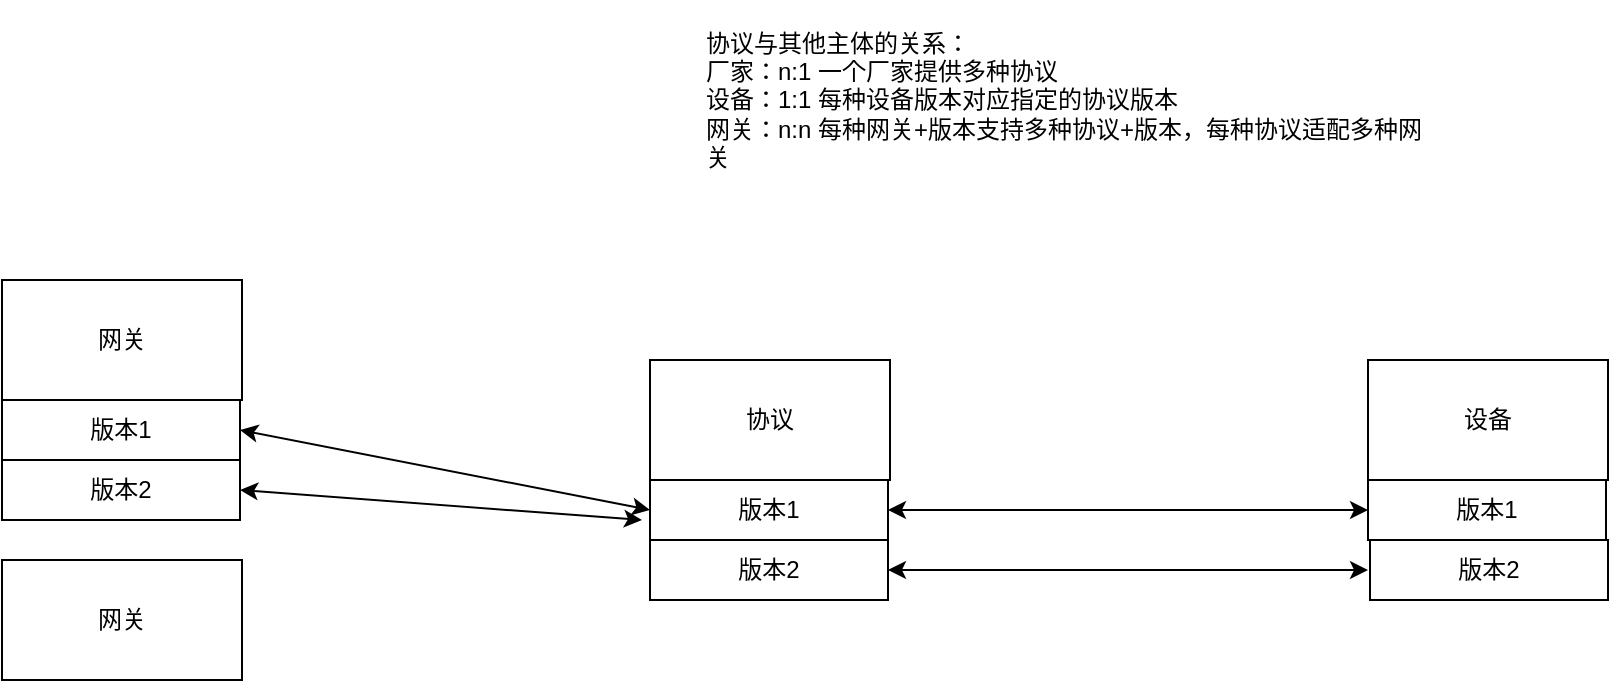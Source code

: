 <mxfile version="21.0.10" type="github">
  <diagram name="第 1 页" id="QWs2OUtahTp_4iVBiYvr">
    <mxGraphModel dx="1674" dy="788" grid="1" gridSize="10" guides="1" tooltips="1" connect="1" arrows="1" fold="1" page="1" pageScale="1" pageWidth="827" pageHeight="1169" math="0" shadow="0">
      <root>
        <mxCell id="0" />
        <mxCell id="1" parent="0" />
        <mxCell id="F8SisLxMHx2SGx92o3Pz-2" value="协议" style="rounded=0;whiteSpace=wrap;html=1;" vertex="1" parent="1">
          <mxGeometry x="414" y="220" width="120" height="60" as="geometry" />
        </mxCell>
        <mxCell id="F8SisLxMHx2SGx92o3Pz-3" value="版本1" style="rounded=0;whiteSpace=wrap;html=1;" vertex="1" parent="1">
          <mxGeometry x="414" y="280" width="119" height="30" as="geometry" />
        </mxCell>
        <mxCell id="F8SisLxMHx2SGx92o3Pz-4" value="版本2" style="rounded=0;whiteSpace=wrap;html=1;" vertex="1" parent="1">
          <mxGeometry x="414" y="310" width="119" height="30" as="geometry" />
        </mxCell>
        <mxCell id="F8SisLxMHx2SGx92o3Pz-9" value="设备" style="rounded=0;whiteSpace=wrap;html=1;" vertex="1" parent="1">
          <mxGeometry x="773" y="220" width="120" height="60" as="geometry" />
        </mxCell>
        <mxCell id="F8SisLxMHx2SGx92o3Pz-18" value="版本1" style="rounded=0;whiteSpace=wrap;html=1;" vertex="1" parent="1">
          <mxGeometry x="773" y="280" width="119" height="30" as="geometry" />
        </mxCell>
        <mxCell id="F8SisLxMHx2SGx92o3Pz-19" value="版本2" style="rounded=0;whiteSpace=wrap;html=1;" vertex="1" parent="1">
          <mxGeometry x="774" y="310" width="119" height="30" as="geometry" />
        </mxCell>
        <mxCell id="F8SisLxMHx2SGx92o3Pz-20" value="" style="endArrow=classic;startArrow=classic;html=1;rounded=0;entryX=0;entryY=0.5;entryDx=0;entryDy=0;" edge="1" parent="1" target="F8SisLxMHx2SGx92o3Pz-18">
          <mxGeometry width="50" height="50" relative="1" as="geometry">
            <mxPoint x="533" y="295" as="sourcePoint" />
            <mxPoint x="593" y="280" as="targetPoint" />
          </mxGeometry>
        </mxCell>
        <mxCell id="F8SisLxMHx2SGx92o3Pz-21" value="" style="endArrow=classic;startArrow=classic;html=1;rounded=0;exitX=1;exitY=0.5;exitDx=0;exitDy=0;" edge="1" parent="1" source="F8SisLxMHx2SGx92o3Pz-4">
          <mxGeometry width="50" height="50" relative="1" as="geometry">
            <mxPoint x="543" y="340" as="sourcePoint" />
            <mxPoint x="773" y="325" as="targetPoint" />
          </mxGeometry>
        </mxCell>
        <mxCell id="F8SisLxMHx2SGx92o3Pz-25" value="网关" style="rounded=0;whiteSpace=wrap;html=1;" vertex="1" parent="1">
          <mxGeometry x="90" y="180" width="120" height="60" as="geometry" />
        </mxCell>
        <mxCell id="F8SisLxMHx2SGx92o3Pz-27" value="网关" style="rounded=0;whiteSpace=wrap;html=1;" vertex="1" parent="1">
          <mxGeometry x="90" y="320" width="120" height="60" as="geometry" />
        </mxCell>
        <mxCell id="F8SisLxMHx2SGx92o3Pz-28" value="版本1" style="rounded=0;whiteSpace=wrap;html=1;" vertex="1" parent="1">
          <mxGeometry x="90" y="240" width="119" height="30" as="geometry" />
        </mxCell>
        <mxCell id="F8SisLxMHx2SGx92o3Pz-29" value="版本2" style="rounded=0;whiteSpace=wrap;html=1;" vertex="1" parent="1">
          <mxGeometry x="90" y="270" width="119" height="30" as="geometry" />
        </mxCell>
        <mxCell id="F8SisLxMHx2SGx92o3Pz-32" value="" style="endArrow=classic;startArrow=classic;html=1;rounded=0;exitX=1;exitY=0.5;exitDx=0;exitDy=0;entryX=0;entryY=0.5;entryDx=0;entryDy=0;" edge="1" parent="1" source="F8SisLxMHx2SGx92o3Pz-28" target="F8SisLxMHx2SGx92o3Pz-3">
          <mxGeometry width="50" height="50" relative="1" as="geometry">
            <mxPoint x="620" y="60" as="sourcePoint" />
            <mxPoint x="670" y="10" as="targetPoint" />
          </mxGeometry>
        </mxCell>
        <mxCell id="F8SisLxMHx2SGx92o3Pz-33" value="" style="endArrow=classic;startArrow=classic;html=1;rounded=0;exitX=1;exitY=0.5;exitDx=0;exitDy=0;" edge="1" parent="1" source="F8SisLxMHx2SGx92o3Pz-29">
          <mxGeometry width="50" height="50" relative="1" as="geometry">
            <mxPoint x="219" y="265" as="sourcePoint" />
            <mxPoint x="410" y="300" as="targetPoint" />
          </mxGeometry>
        </mxCell>
        <mxCell id="F8SisLxMHx2SGx92o3Pz-34" value="协议与其他主体的关系：&lt;br&gt;厂家：n:1 一个厂家提供多种协议&lt;br&gt;&lt;div style=&quot;&quot;&gt;&lt;span style=&quot;background-color: initial;&quot;&gt;设备：1:1 每种设备版本对应指定的协议版本&lt;/span&gt;&lt;/div&gt;&lt;div style=&quot;&quot;&gt;网关：n:n 每种网关+版本支持多种协议+版本，每种协议适配多种网关&lt;/div&gt;" style="text;html=1;strokeColor=none;fillColor=none;align=left;verticalAlign=middle;whiteSpace=wrap;rounded=0;" vertex="1" parent="1">
          <mxGeometry x="440" y="40" width="370" height="100" as="geometry" />
        </mxCell>
      </root>
    </mxGraphModel>
  </diagram>
</mxfile>
